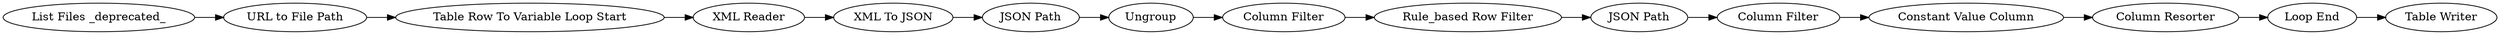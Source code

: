digraph {
	46 -> 47
	12 -> 44
	23 -> 35
	35 -> 32
	43 -> 12
	30 -> 31
	45 -> 49
	32 -> 34
	31 -> 33
	44 -> 23
	47 -> 48
	34 -> 30
	48 -> 45
	33 -> 46
	48 [label="Column Resorter"]
	43 [label="List Files _deprecated_"]
	35 [label="XML To JSON"]
	44 [label="Table Row To Variable Loop Start"]
	34 [label=Ungroup]
	49 [label="Table Writer"]
	31 [label="Rule_based Row Filter"]
	45 [label="Loop End"]
	23 [label="XML Reader"]
	46 [label="Column Filter"]
	47 [label="Constant Value Column"]
	32 [label="JSON Path"]
	33 [label="JSON Path"]
	30 [label="Column Filter"]
	12 [label="URL to File Path"]
	rankdir=LR
}

